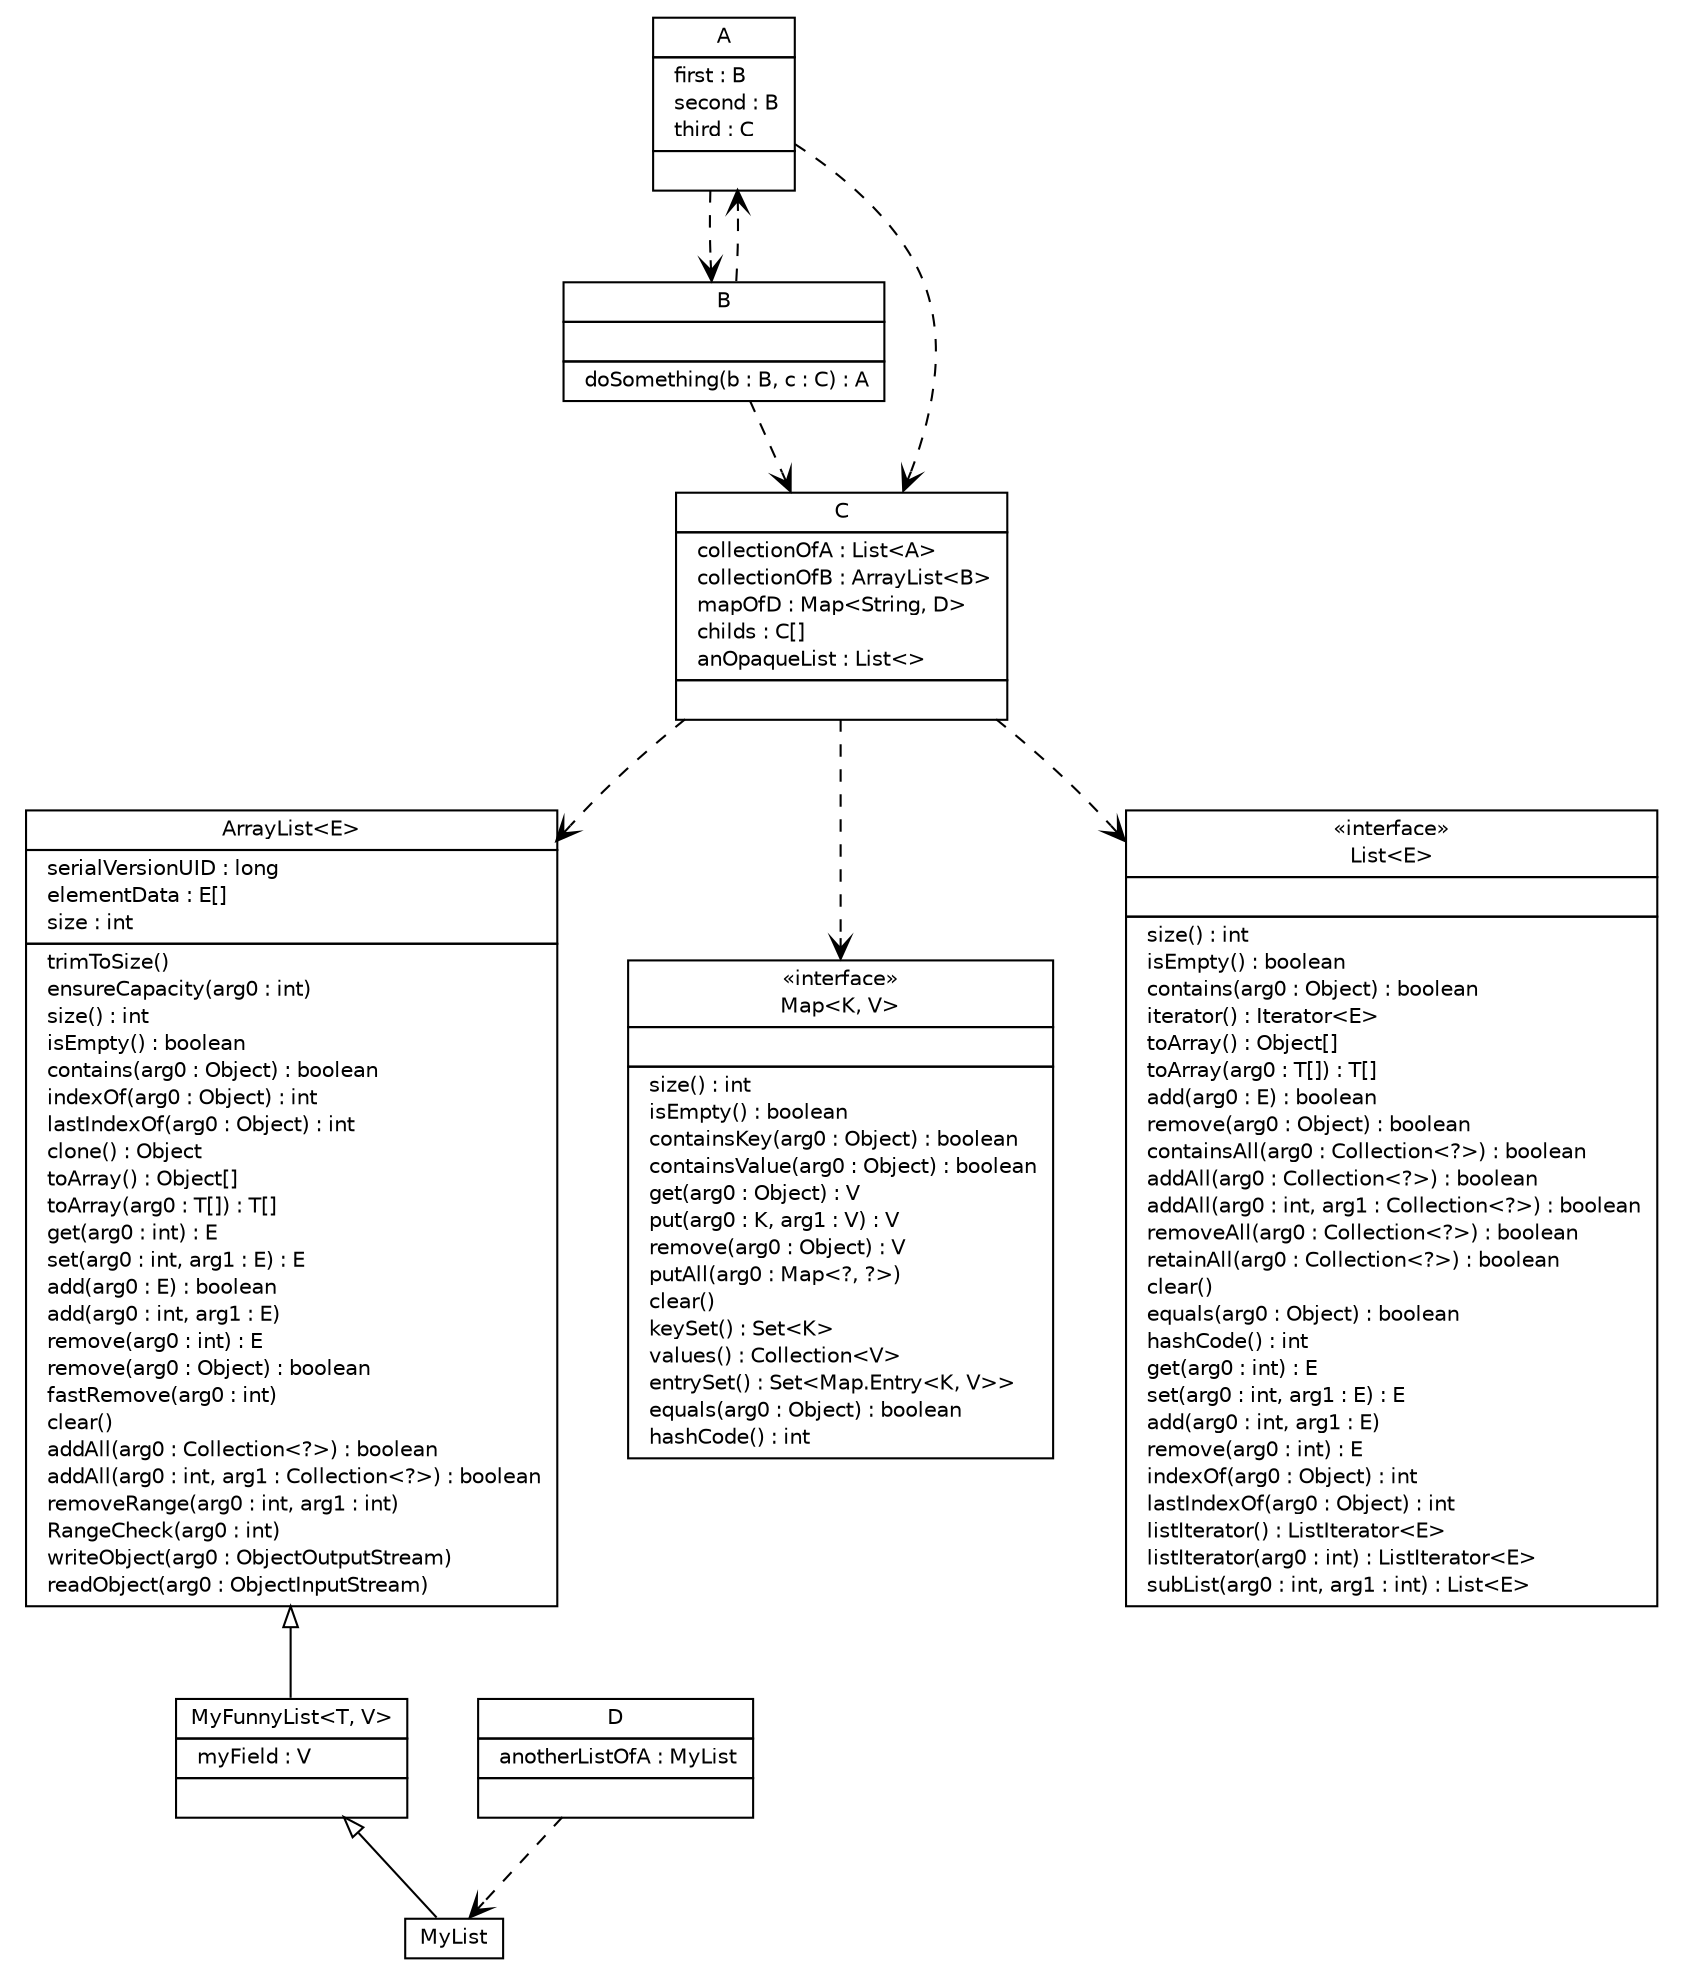 #!/usr/local/bin/dot
#
# Class diagram 
# Generated by UmlGraph version 4.1 (http://www.spinellis.gr/sw/umlgraph)
#

digraph G {
	edge [fontname="Helvetica",fontsize=10,labelfontname="Helvetica",labelfontsize=10];
	node [fontname="Helvetica",fontsize=10,shape=plaintext];
	// A
	c66 [label=<<table border="0" cellborder="1" cellspacing="0" cellpadding="2" port="p"><tr><td><table border="0" cellspacing="0" cellpadding="1"><tr><td> A </td></tr></table></td></tr><tr><td><table border="0" cellspacing="0" cellpadding="1"><tr><td align="left">  first : B </td></tr><tr><td align="left">  second : B </td></tr><tr><td align="left">  third : C </td></tr></table></td></tr><tr><td><table border="0" cellspacing="0" cellpadding="1"><tr><td align="left">  </td></tr></table></td></tr></table>>, fontname="Helvetica", fontcolor="black", fontsize=10.0];
	// B
	c67 [label=<<table border="0" cellborder="1" cellspacing="0" cellpadding="2" port="p"><tr><td><table border="0" cellspacing="0" cellpadding="1"><tr><td> B </td></tr></table></td></tr><tr><td><table border="0" cellspacing="0" cellpadding="1"><tr><td align="left">  </td></tr></table></td></tr><tr><td><table border="0" cellspacing="0" cellpadding="1"><tr><td align="left">  doSomething(b : B, c : C) : A </td></tr></table></td></tr></table>>, fontname="Helvetica", fontcolor="black", fontsize=10.0];
	// C
	c68 [label=<<table border="0" cellborder="1" cellspacing="0" cellpadding="2" port="p"><tr><td><table border="0" cellspacing="0" cellpadding="1"><tr><td> C </td></tr></table></td></tr><tr><td><table border="0" cellspacing="0" cellpadding="1"><tr><td align="left">  collectionOfA : List&lt;A&gt; </td></tr><tr><td align="left">  collectionOfB : ArrayList&lt;B&gt; </td></tr><tr><td align="left">  mapOfD : Map&lt;String, D&gt; </td></tr><tr><td align="left">  childs : C[] </td></tr><tr><td align="left">  anOpaqueList : List&lt;&gt; </td></tr></table></td></tr><tr><td><table border="0" cellspacing="0" cellpadding="1"><tr><td align="left">  </td></tr></table></td></tr></table>>, fontname="Helvetica", fontcolor="black", fontsize=10.0];
	// MyFunnyList<T, V>
	c69 [label=<<table border="0" cellborder="1" cellspacing="0" cellpadding="2" port="p"><tr><td><table border="0" cellspacing="0" cellpadding="1"><tr><td> MyFunnyList&lt;T, V&gt; </td></tr></table></td></tr><tr><td><table border="0" cellspacing="0" cellpadding="1"><tr><td align="left">  myField : V </td></tr></table></td></tr><tr><td><table border="0" cellspacing="0" cellpadding="1"><tr><td align="left">  </td></tr></table></td></tr></table>>, fontname="Helvetica", fontcolor="black", fontsize=10.0];
	// MyList
	c70 [label=<<table border="0" cellborder="1" cellspacing="0" cellpadding="2" port="p"><tr><td><table border="0" cellspacing="0" cellpadding="1"><tr><td> MyList </td></tr></table></td></tr></table>>, fontname="Helvetica", fontcolor="black", fontsize=10.0];
	// D
	c71 [label=<<table border="0" cellborder="1" cellspacing="0" cellpadding="2" port="p"><tr><td><table border="0" cellspacing="0" cellpadding="1"><tr><td> D </td></tr></table></td></tr><tr><td><table border="0" cellspacing="0" cellpadding="1"><tr><td align="left">  anotherListOfA : MyList </td></tr></table></td></tr><tr><td><table border="0" cellspacing="0" cellpadding="1"><tr><td align="left">  </td></tr></table></td></tr></table>>, fontname="Helvetica", fontcolor="black", fontsize=10.0];
	//MyFunnyList<T, V> extends java.util.ArrayList<T>
	c72:p -> c69:p [dir=back,arrowtail=empty];
	//MyList extends MyFunnyList<A, B>
	c69:p -> c70:p [dir=back,arrowtail=empty];
	// A depend C
	c66:p -> c68:p [taillabel="", label="", headlabel="", fontname="Helvetica", fontcolor="black", fontsize=10.0, color="black", arrowhead=open, style=dashed];
	// A depend B
	c66:p -> c67:p [taillabel="", label="", headlabel="", fontname="Helvetica", fontcolor="black", fontsize=10.0, color="black", arrowhead=open, style=dashed];
	// B depend C
	c67:p -> c68:p [taillabel="", label="", headlabel="", fontname="Helvetica", fontcolor="black", fontsize=10.0, color="black", arrowhead=open, style=dashed];
	// B depend A
	c67:p -> c66:p [taillabel="", label="", headlabel="", fontname="Helvetica", fontcolor="black", fontsize=10.0, color="black", arrowhead=open, style=dashed];
	// C depend java.util.Map<K, V>
	c68:p -> c73:p [taillabel="", label="", headlabel="", fontname="Helvetica", fontcolor="black", fontsize=10.0, color="black", arrowhead=open, style=dashed];
	// C depend java.util.List<E>
	c68:p -> c74:p [taillabel="", label="", headlabel="", fontname="Helvetica", fontcolor="black", fontsize=10.0, color="black", arrowhead=open, style=dashed];
	// C depend java.util.ArrayList<E>
	c68:p -> c72:p [taillabel="", label="", headlabel="", fontname="Helvetica", fontcolor="black", fontsize=10.0, color="black", arrowhead=open, style=dashed];
	// D depend MyList
	c71:p -> c70:p [taillabel="", label="", headlabel="", fontname="Helvetica", fontcolor="black", fontsize=10.0, color="black", arrowhead=open, style=dashed];
	// java.util.Map<K, V>
	c73 [label=<<table border="0" cellborder="1" cellspacing="0" cellpadding="2" port="p" href="http://java.sun.com/j2se/1.4.2/docs/api/java/util/Map.html"><tr><td><table border="0" cellspacing="0" cellpadding="1"><tr><td> &laquo;interface&raquo; </td></tr><tr><td> Map&lt;K, V&gt; </td></tr></table></td></tr><tr><td><table border="0" cellspacing="0" cellpadding="1"><tr><td align="left">  </td></tr></table></td></tr><tr><td><table border="0" cellspacing="0" cellpadding="1"><tr><td align="left">  size() : int </td></tr><tr><td align="left">  isEmpty() : boolean </td></tr><tr><td align="left">  containsKey(arg0 : Object) : boolean </td></tr><tr><td align="left">  containsValue(arg0 : Object) : boolean </td></tr><tr><td align="left">  get(arg0 : Object) : V </td></tr><tr><td align="left">  put(arg0 : K, arg1 : V) : V </td></tr><tr><td align="left">  remove(arg0 : Object) : V </td></tr><tr><td align="left">  putAll(arg0 : Map&lt;?, ?&gt;) </td></tr><tr><td align="left">  clear() </td></tr><tr><td align="left">  keySet() : Set&lt;K&gt; </td></tr><tr><td align="left">  values() : Collection&lt;V&gt; </td></tr><tr><td align="left">  entrySet() : Set&lt;Map.Entry&lt;K, V&gt;&gt; </td></tr><tr><td align="left">  equals(arg0 : Object) : boolean </td></tr><tr><td align="left">  hashCode() : int </td></tr></table></td></tr></table>>, fontname="Helvetica", fontcolor="black", fontsize=10.0];
	// java.util.ArrayList<E>
	c72 [label=<<table border="0" cellborder="1" cellspacing="0" cellpadding="2" port="p" href="http://java.sun.com/j2se/1.4.2/docs/api/java/util/ArrayList.html"><tr><td><table border="0" cellspacing="0" cellpadding="1"><tr><td> ArrayList&lt;E&gt; </td></tr></table></td></tr><tr><td><table border="0" cellspacing="0" cellpadding="1"><tr><td align="left">  serialVersionUID : long </td></tr><tr><td align="left">  elementData : E[] </td></tr><tr><td align="left">  size : int </td></tr></table></td></tr><tr><td><table border="0" cellspacing="0" cellpadding="1"><tr><td align="left">  trimToSize() </td></tr><tr><td align="left">  ensureCapacity(arg0 : int) </td></tr><tr><td align="left">  size() : int </td></tr><tr><td align="left">  isEmpty() : boolean </td></tr><tr><td align="left">  contains(arg0 : Object) : boolean </td></tr><tr><td align="left">  indexOf(arg0 : Object) : int </td></tr><tr><td align="left">  lastIndexOf(arg0 : Object) : int </td></tr><tr><td align="left">  clone() : Object </td></tr><tr><td align="left">  toArray() : Object[] </td></tr><tr><td align="left">  toArray(arg0 : T[]) : T[] </td></tr><tr><td align="left">  get(arg0 : int) : E </td></tr><tr><td align="left">  set(arg0 : int, arg1 : E) : E </td></tr><tr><td align="left">  add(arg0 : E) : boolean </td></tr><tr><td align="left">  add(arg0 : int, arg1 : E) </td></tr><tr><td align="left">  remove(arg0 : int) : E </td></tr><tr><td align="left">  remove(arg0 : Object) : boolean </td></tr><tr><td align="left">  fastRemove(arg0 : int) </td></tr><tr><td align="left">  clear() </td></tr><tr><td align="left">  addAll(arg0 : Collection&lt;?&gt;) : boolean </td></tr><tr><td align="left">  addAll(arg0 : int, arg1 : Collection&lt;?&gt;) : boolean </td></tr><tr><td align="left">  removeRange(arg0 : int, arg1 : int) </td></tr><tr><td align="left">  RangeCheck(arg0 : int) </td></tr><tr><td align="left">  writeObject(arg0 : ObjectOutputStream) </td></tr><tr><td align="left">  readObject(arg0 : ObjectInputStream) </td></tr></table></td></tr></table>>, fontname="Helvetica", fontcolor="black", fontsize=10.0];
	// java.util.List<E>
	c74 [label=<<table border="0" cellborder="1" cellspacing="0" cellpadding="2" port="p" href="http://java.sun.com/j2se/1.4.2/docs/api/java/util/List.html"><tr><td><table border="0" cellspacing="0" cellpadding="1"><tr><td> &laquo;interface&raquo; </td></tr><tr><td> List&lt;E&gt; </td></tr></table></td></tr><tr><td><table border="0" cellspacing="0" cellpadding="1"><tr><td align="left">  </td></tr></table></td></tr><tr><td><table border="0" cellspacing="0" cellpadding="1"><tr><td align="left">  size() : int </td></tr><tr><td align="left">  isEmpty() : boolean </td></tr><tr><td align="left">  contains(arg0 : Object) : boolean </td></tr><tr><td align="left">  iterator() : Iterator&lt;E&gt; </td></tr><tr><td align="left">  toArray() : Object[] </td></tr><tr><td align="left">  toArray(arg0 : T[]) : T[] </td></tr><tr><td align="left">  add(arg0 : E) : boolean </td></tr><tr><td align="left">  remove(arg0 : Object) : boolean </td></tr><tr><td align="left">  containsAll(arg0 : Collection&lt;?&gt;) : boolean </td></tr><tr><td align="left">  addAll(arg0 : Collection&lt;?&gt;) : boolean </td></tr><tr><td align="left">  addAll(arg0 : int, arg1 : Collection&lt;?&gt;) : boolean </td></tr><tr><td align="left">  removeAll(arg0 : Collection&lt;?&gt;) : boolean </td></tr><tr><td align="left">  retainAll(arg0 : Collection&lt;?&gt;) : boolean </td></tr><tr><td align="left">  clear() </td></tr><tr><td align="left">  equals(arg0 : Object) : boolean </td></tr><tr><td align="left">  hashCode() : int </td></tr><tr><td align="left">  get(arg0 : int) : E </td></tr><tr><td align="left">  set(arg0 : int, arg1 : E) : E </td></tr><tr><td align="left">  add(arg0 : int, arg1 : E) </td></tr><tr><td align="left">  remove(arg0 : int) : E </td></tr><tr><td align="left">  indexOf(arg0 : Object) : int </td></tr><tr><td align="left">  lastIndexOf(arg0 : Object) : int </td></tr><tr><td align="left">  listIterator() : ListIterator&lt;E&gt; </td></tr><tr><td align="left">  listIterator(arg0 : int) : ListIterator&lt;E&gt; </td></tr><tr><td align="left">  subList(arg0 : int, arg1 : int) : List&lt;E&gt; </td></tr></table></td></tr></table>>, fontname="Helvetica", fontcolor="black", fontsize=10.0];
}

